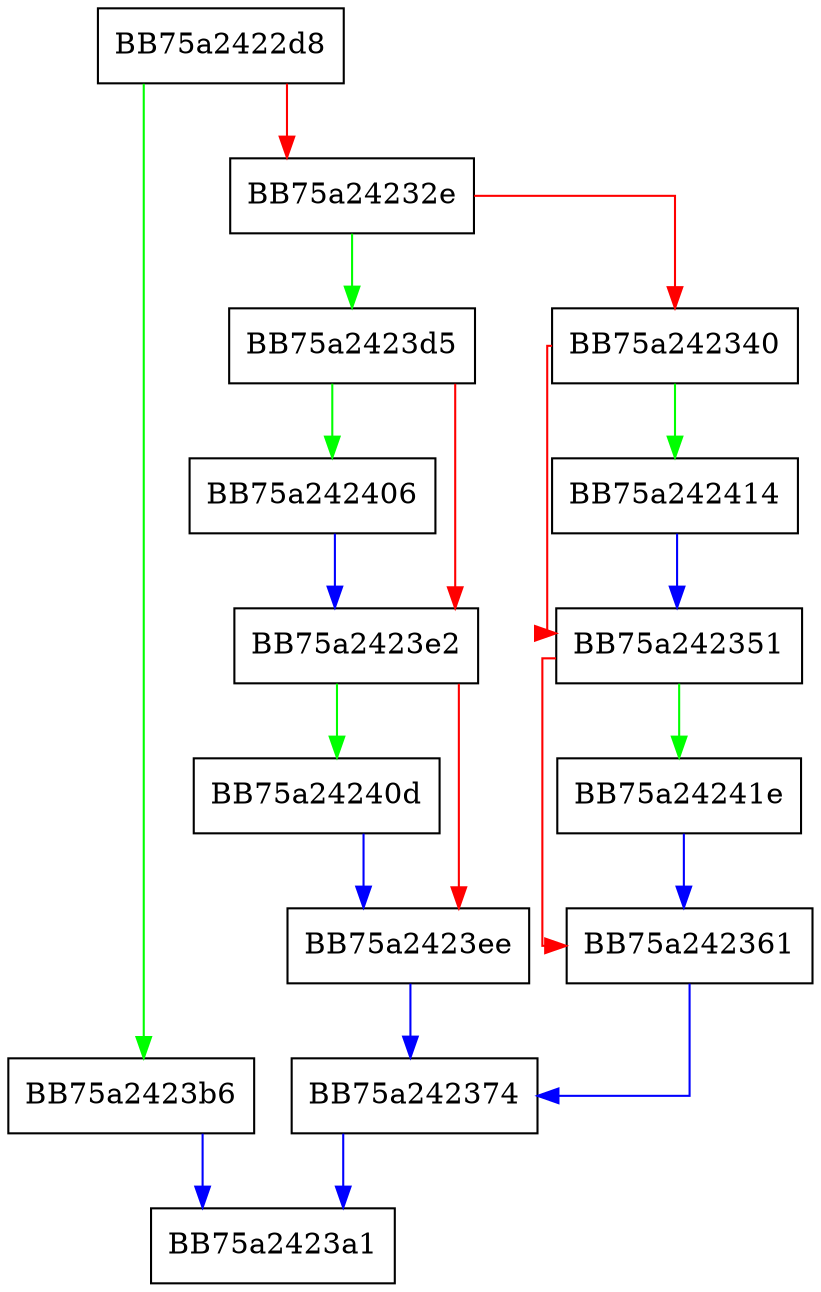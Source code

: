 digraph init {
  node [shape="box"];
  graph [splines=ortho];
  BB75a2422d8 -> BB75a2423b6 [color="green"];
  BB75a2422d8 -> BB75a24232e [color="red"];
  BB75a24232e -> BB75a2423d5 [color="green"];
  BB75a24232e -> BB75a242340 [color="red"];
  BB75a242340 -> BB75a242414 [color="green"];
  BB75a242340 -> BB75a242351 [color="red"];
  BB75a242351 -> BB75a24241e [color="green"];
  BB75a242351 -> BB75a242361 [color="red"];
  BB75a242361 -> BB75a242374 [color="blue"];
  BB75a242374 -> BB75a2423a1 [color="blue"];
  BB75a2423b6 -> BB75a2423a1 [color="blue"];
  BB75a2423d5 -> BB75a242406 [color="green"];
  BB75a2423d5 -> BB75a2423e2 [color="red"];
  BB75a2423e2 -> BB75a24240d [color="green"];
  BB75a2423e2 -> BB75a2423ee [color="red"];
  BB75a2423ee -> BB75a242374 [color="blue"];
  BB75a242406 -> BB75a2423e2 [color="blue"];
  BB75a24240d -> BB75a2423ee [color="blue"];
  BB75a242414 -> BB75a242351 [color="blue"];
  BB75a24241e -> BB75a242361 [color="blue"];
}